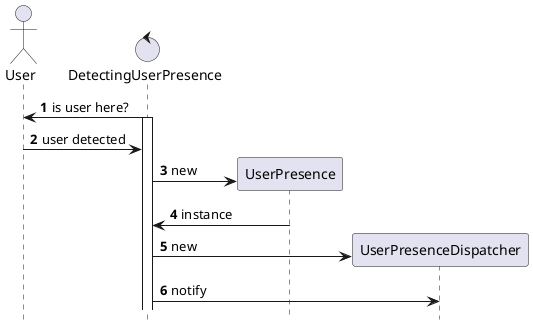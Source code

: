 @startuml
'https://plantuml.com/sequence-diagram

autonumber
hide footbox

actor User
control DetectingUserPresence as DUP
participant UserPresence as UP
participant UserPresenceDispatcher as UPD

DUP -> User: is user here?
activate DUP
User -> DUP: user detected
create UP
DUP -> UP: new
DUP <- UP: instance
create UPD
DUP -> UPD: new
DUP -> UPD: notify





@enduml
